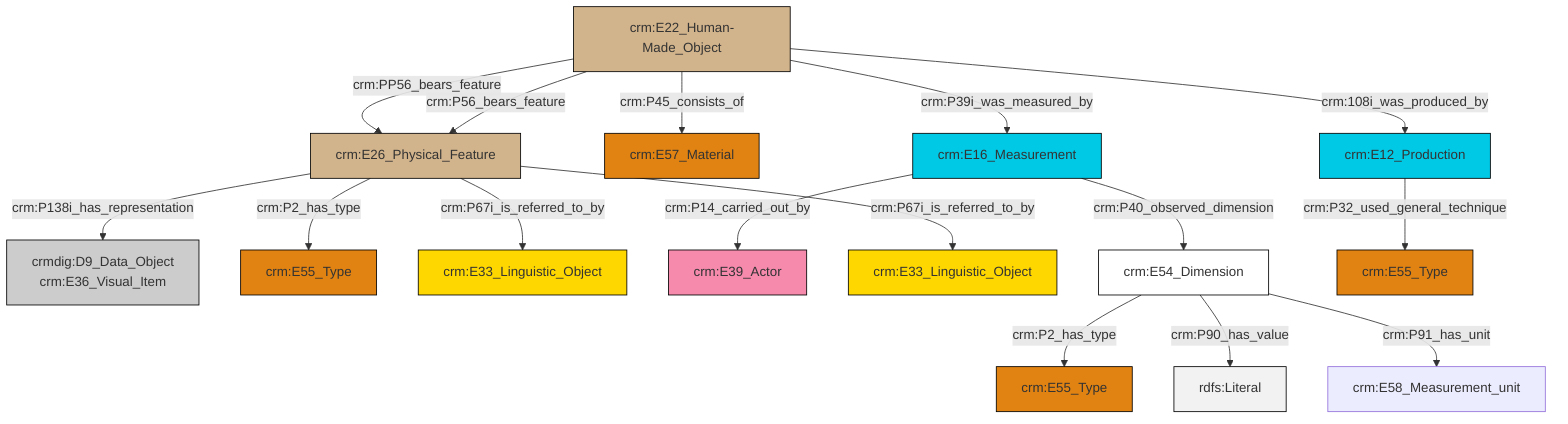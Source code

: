 graph TD
classDef Literal fill:#f2f2f2,stroke:#000000;
classDef CRM_Entity fill:#FFFFFF,stroke:#000000;
classDef Temporal_Entity fill:#00C9E6, stroke:#000000;
classDef Type fill:#E18312, stroke:#000000;
classDef Time-Span fill:#2C9C91, stroke:#000000;
classDef Appellation fill:#FFEB7F, stroke:#000000;
classDef Place fill:#008836, stroke:#000000;
classDef Persistent_Item fill:#B266B2, stroke:#000000;
classDef Conceptual_Object fill:#FFD700, stroke:#000000;
classDef Physical_Thing fill:#D2B48C, stroke:#000000;
classDef Actor fill:#f58aad, stroke:#000000;
classDef PC_Classes fill:#4ce600, stroke:#000000;
classDef Multi fill:#cccccc,stroke:#000000;

6["crm:E26_Physical_Feature"]:::Physical_Thing -->|crm:P2_has_type| 7["crm:E55_Type"]:::Type
6["crm:E26_Physical_Feature"]:::Physical_Thing -->|crm:P67i_is_referred_to_by| 8["crm:E33_Linguistic_Object"]:::Conceptual_Object
9["crm:E22_Human-Made_Object"]:::Physical_Thing -->|crm:PP56_bears_feature| 6["crm:E26_Physical_Feature"]:::Physical_Thing
6["crm:E26_Physical_Feature"]:::Physical_Thing -->|crm:P138i_has_representation| 4["crmdig:D9_Data_Object<br>crm:E36_Visual_Item"]:::Multi
9["crm:E22_Human-Made_Object"]:::Physical_Thing -->|crm:P39i_was_measured_by| 0["crm:E16_Measurement"]:::Temporal_Entity
16["crm:E54_Dimension"]:::CRM_Entity -->|crm:P2_has_type| 17["crm:E55_Type"]:::Type
6["crm:E26_Physical_Feature"]:::Physical_Thing -->|crm:P67i_is_referred_to_by| 14["crm:E33_Linguistic_Object"]:::Conceptual_Object
18["crm:E12_Production"]:::Temporal_Entity -->|crm:P32_used_general_technique| 19["crm:E55_Type"]:::Type
16["crm:E54_Dimension"]:::CRM_Entity -->|crm:P90_has_value| 23[rdfs:Literal]:::Literal
0["crm:E16_Measurement"]:::Temporal_Entity -->|crm:P14_carried_out_by| 11["crm:E39_Actor"]:::Actor
9["crm:E22_Human-Made_Object"]:::Physical_Thing -->|crm:P45_consists_of| 2["crm:E57_Material"]:::Type
0["crm:E16_Measurement"]:::Temporal_Entity -->|crm:P40_observed_dimension| 16["crm:E54_Dimension"]:::CRM_Entity
9["crm:E22_Human-Made_Object"]:::Physical_Thing -->|crm:108i_was_produced_by| 18["crm:E12_Production"]:::Temporal_Entity
9["crm:E22_Human-Made_Object"]:::Physical_Thing -->|crm:P56_bears_feature| 6["crm:E26_Physical_Feature"]:::Physical_Thing
16["crm:E54_Dimension"]:::CRM_Entity -->|crm:P91_has_unit| 28["crm:E58_Measurement_unit"]:::Default